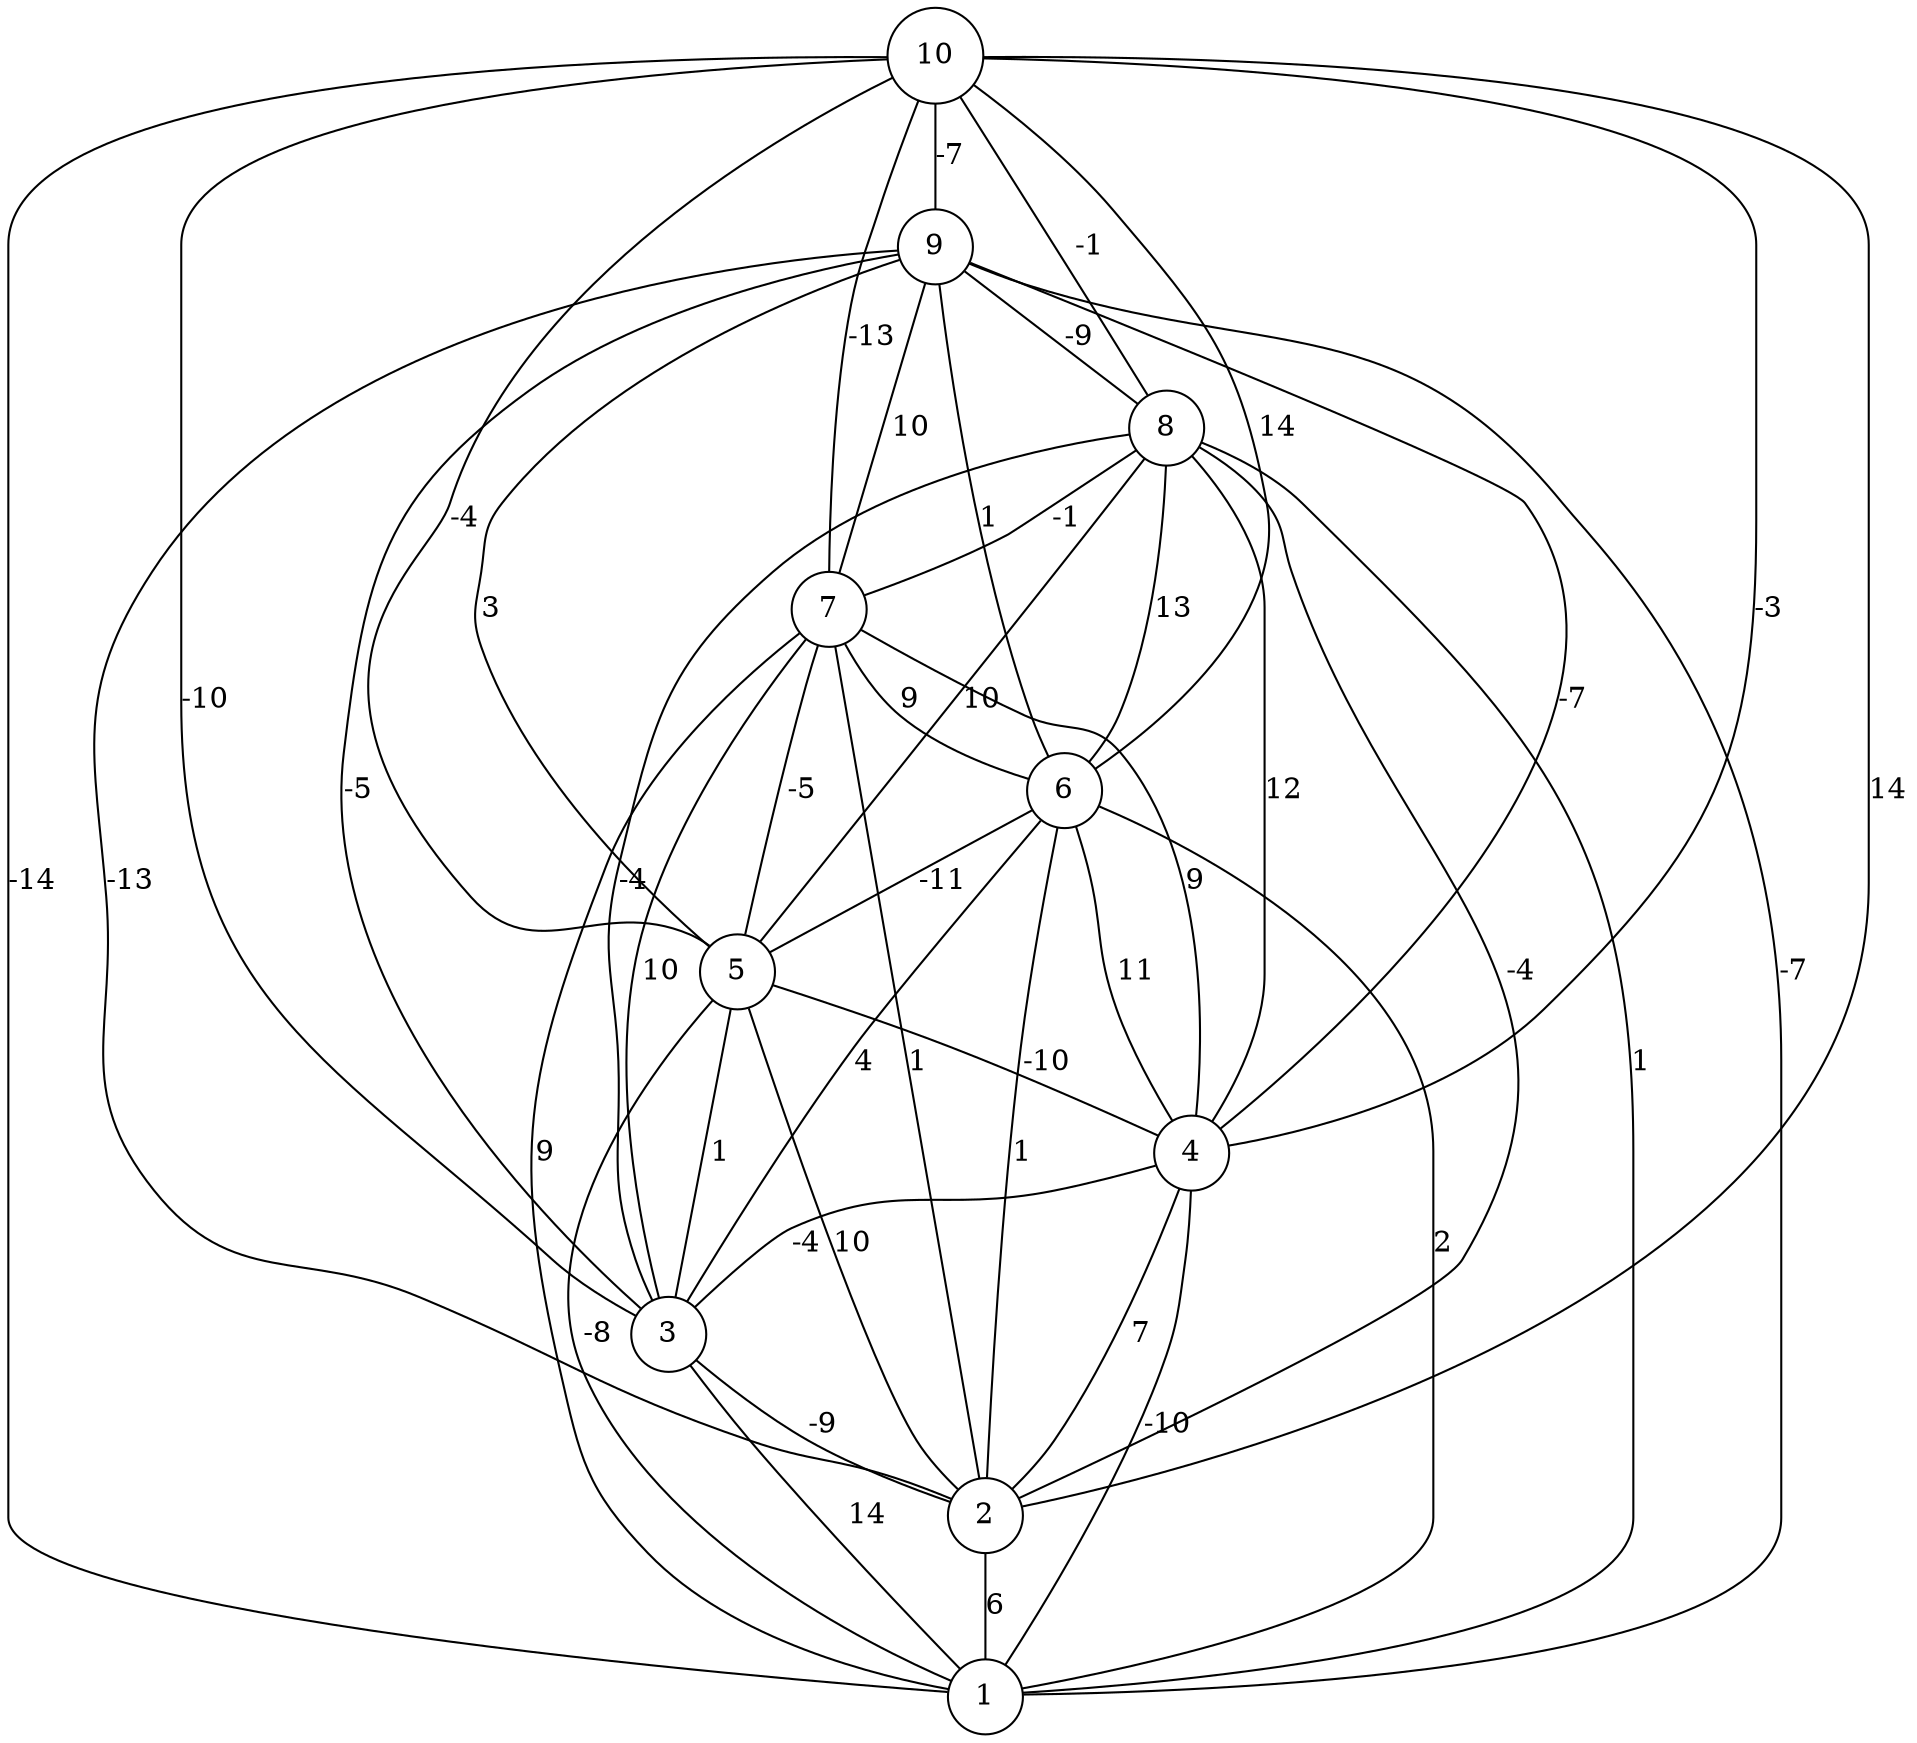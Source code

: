 graph { 
	 fontname="Helvetica,Arial,sans-serif" 
	 node [shape = circle]; 
	 10 -- 1 [label = "-14"];
	 10 -- 2 [label = "14"];
	 10 -- 3 [label = "-10"];
	 10 -- 4 [label = "-3"];
	 10 -- 5 [label = "-4"];
	 10 -- 6 [label = "14"];
	 10 -- 7 [label = "-13"];
	 10 -- 8 [label = "-1"];
	 10 -- 9 [label = "-7"];
	 9 -- 1 [label = "-7"];
	 9 -- 2 [label = "-13"];
	 9 -- 3 [label = "-5"];
	 9 -- 4 [label = "-7"];
	 9 -- 5 [label = "3"];
	 9 -- 6 [label = "1"];
	 9 -- 7 [label = "10"];
	 9 -- 8 [label = "-9"];
	 8 -- 1 [label = "1"];
	 8 -- 2 [label = "-4"];
	 8 -- 3 [label = "-4"];
	 8 -- 4 [label = "12"];
	 8 -- 5 [label = "10"];
	 8 -- 6 [label = "13"];
	 8 -- 7 [label = "-1"];
	 7 -- 1 [label = "9"];
	 7 -- 2 [label = "1"];
	 7 -- 3 [label = "10"];
	 7 -- 4 [label = "9"];
	 7 -- 5 [label = "-5"];
	 7 -- 6 [label = "9"];
	 6 -- 1 [label = "2"];
	 6 -- 2 [label = "1"];
	 6 -- 3 [label = "4"];
	 6 -- 4 [label = "11"];
	 6 -- 5 [label = "-11"];
	 5 -- 1 [label = "-8"];
	 5 -- 2 [label = "10"];
	 5 -- 3 [label = "1"];
	 5 -- 4 [label = "-10"];
	 4 -- 1 [label = "-10"];
	 4 -- 2 [label = "7"];
	 4 -- 3 [label = "-4"];
	 3 -- 1 [label = "14"];
	 3 -- 2 [label = "-9"];
	 2 -- 1 [label = "6"];
	 1;
	 2;
	 3;
	 4;
	 5;
	 6;
	 7;
	 8;
	 9;
	 10;
}
